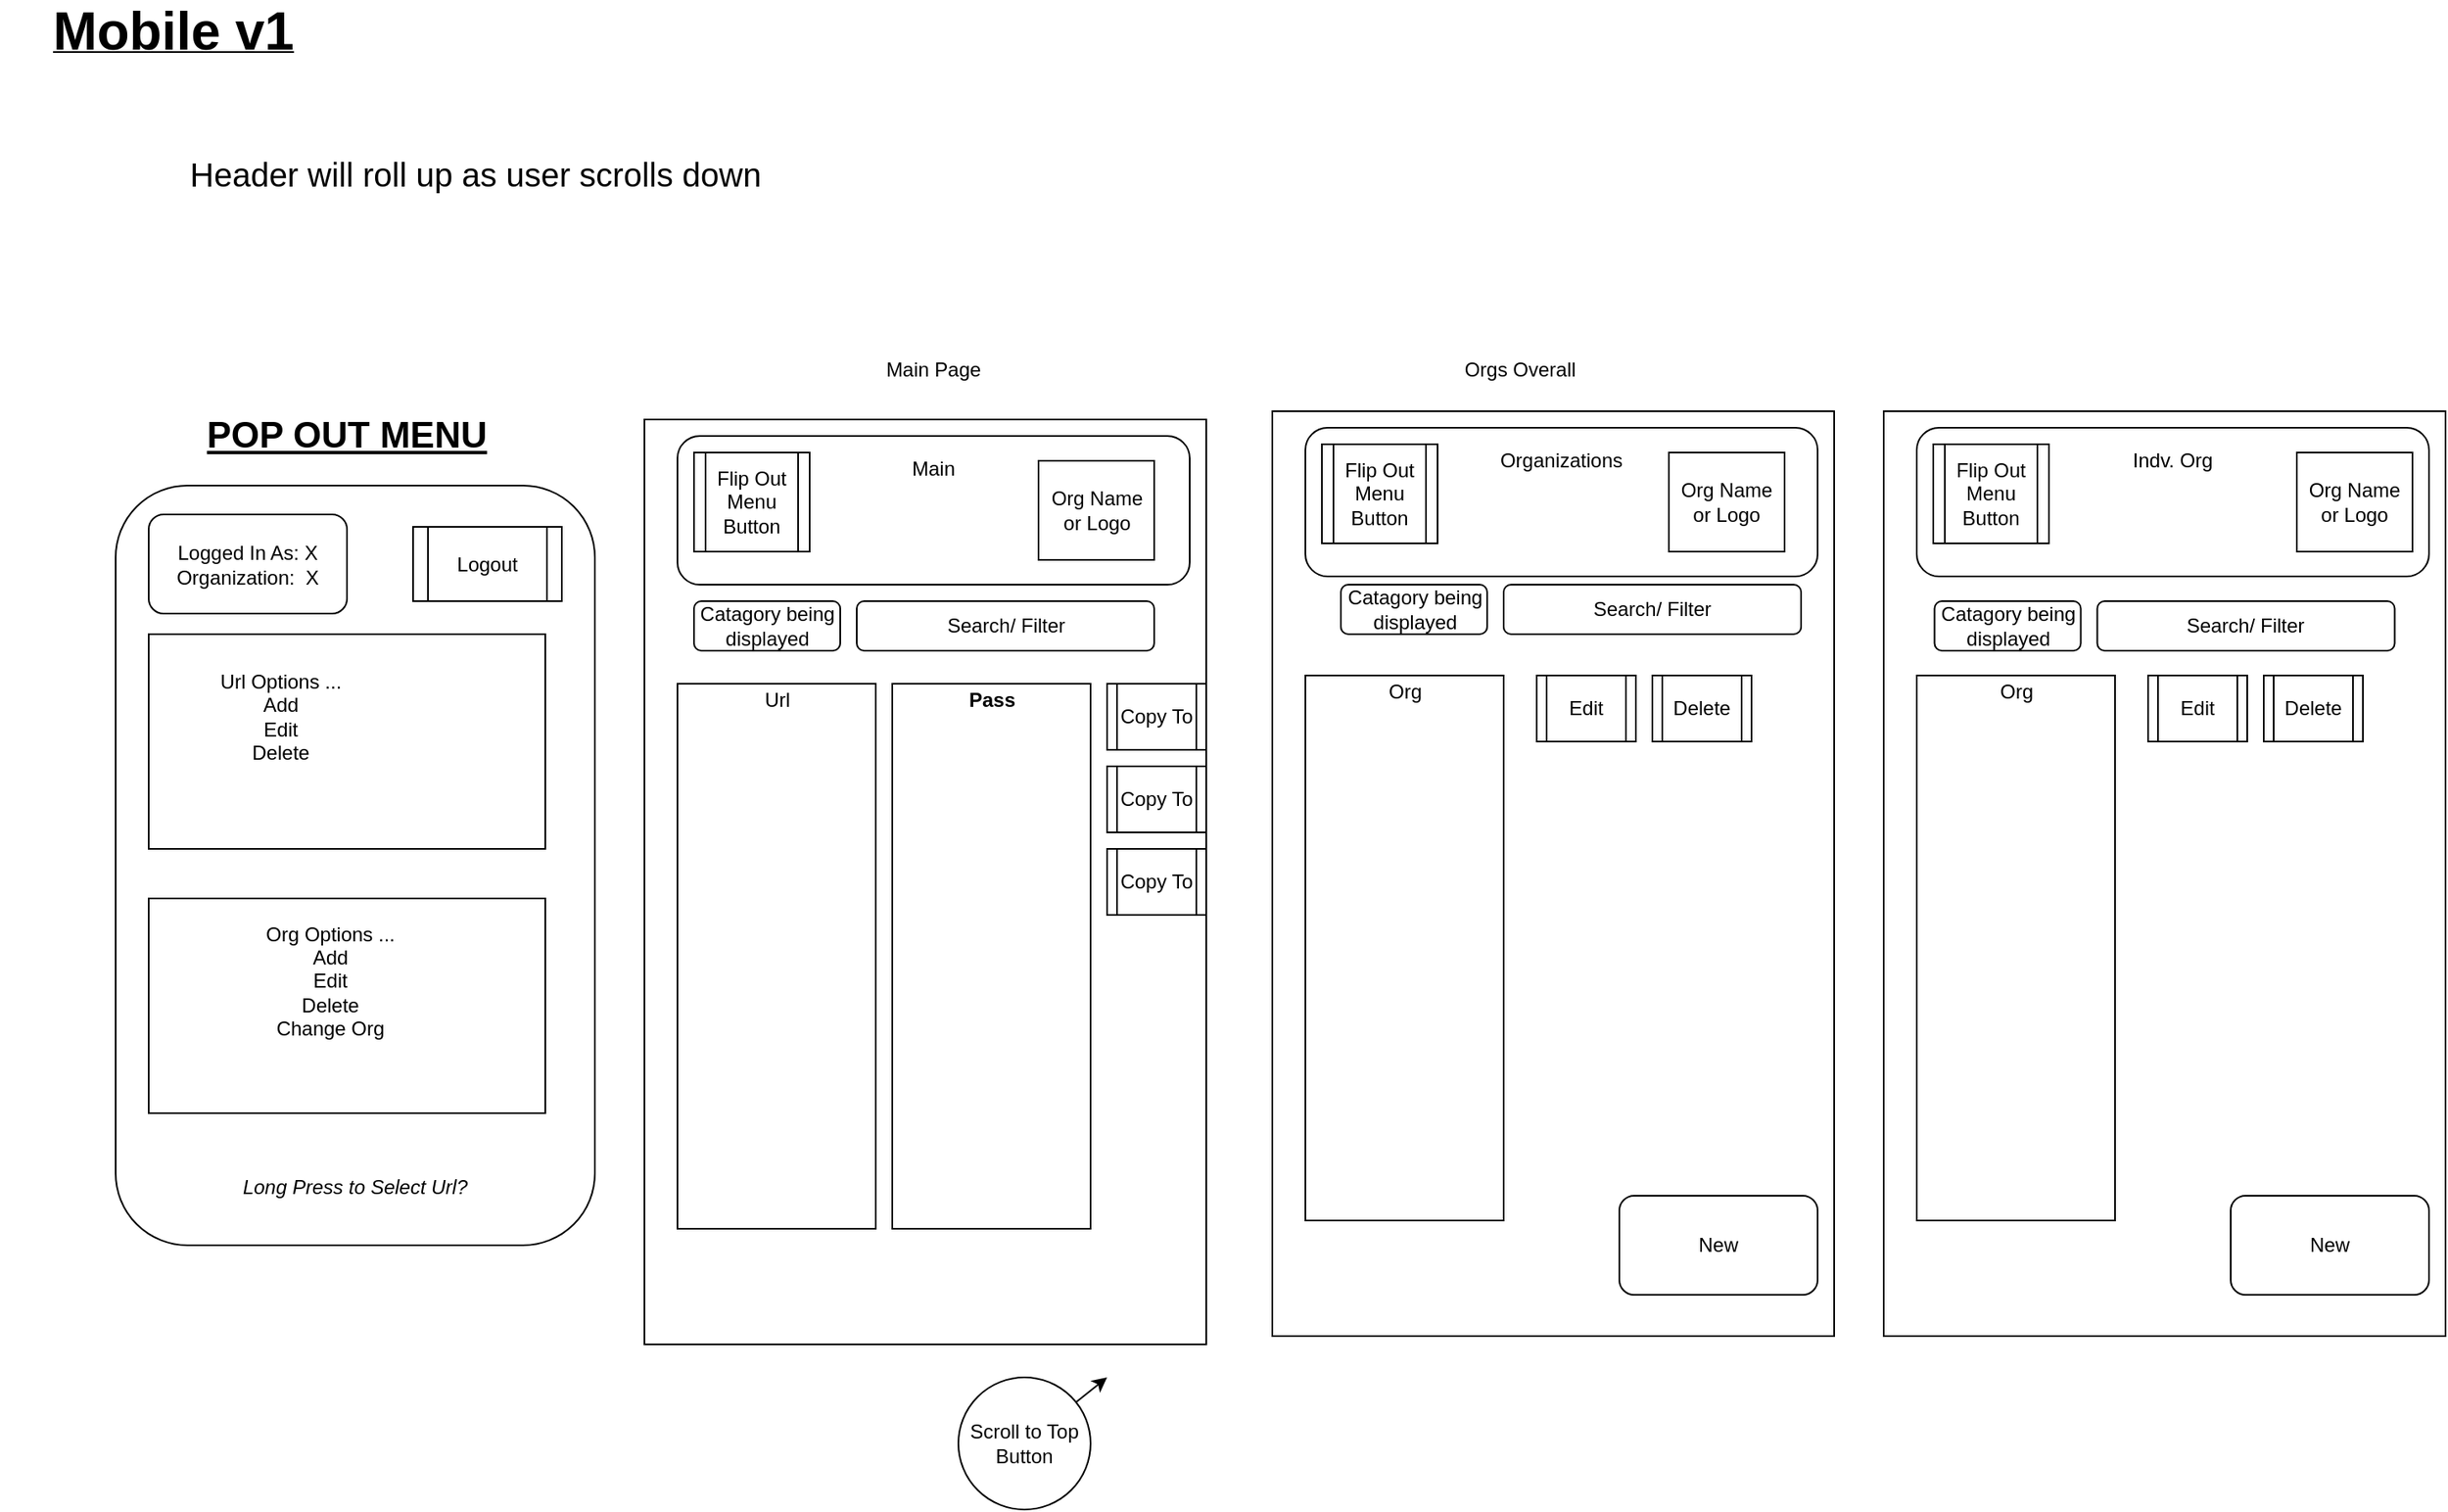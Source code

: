 <mxfile version="13.10.4" type="device" pages="4"><diagram id="zO5MkoV7bMAj3uGIVeA0" name="Mobile"><mxGraphModel dx="2844" dy="1414" grid="1" gridSize="10" guides="1" tooltips="1" connect="1" arrows="1" fold="1" page="1" pageScale="1" pageWidth="850" pageHeight="1100" math="0" shadow="0"><root><mxCell id="OOyJfqFUNMidOcmYWsiG-0"/><mxCell id="OOyJfqFUNMidOcmYWsiG-1" parent="OOyJfqFUNMidOcmYWsiG-0"/><mxCell id="Ej2IfLzPSNx970bDO6Wd-17" value="" style="rounded=0;whiteSpace=wrap;html=1;" vertex="1" parent="OOyJfqFUNMidOcmYWsiG-1"><mxGeometry x="490" y="315" width="340" height="560" as="geometry"/></mxCell><mxCell id="Ej2IfLzPSNx970bDO6Wd-1" value="" style="rounded=1;whiteSpace=wrap;html=1;" vertex="1" parent="OOyJfqFUNMidOcmYWsiG-1"><mxGeometry x="510" y="325" width="310" height="90" as="geometry"/></mxCell><mxCell id="Ej2IfLzPSNx970bDO6Wd-6" value="" style="rounded=0;whiteSpace=wrap;html=1;" vertex="1" parent="OOyJfqFUNMidOcmYWsiG-1"><mxGeometry x="510" y="475" width="120" height="330" as="geometry"/></mxCell><mxCell id="Ej2IfLzPSNx970bDO6Wd-7" value="" style="rounded=0;whiteSpace=wrap;html=1;" vertex="1" parent="OOyJfqFUNMidOcmYWsiG-1"><mxGeometry x="640" y="475" width="120" height="330" as="geometry"/></mxCell><mxCell id="Ej2IfLzPSNx970bDO6Wd-9" value="Copy To" style="shape=process;whiteSpace=wrap;html=1;backgroundOutline=1;" vertex="1" parent="OOyJfqFUNMidOcmYWsiG-1"><mxGeometry x="770" y="475" width="60" height="40" as="geometry"/></mxCell><mxCell id="Ej2IfLzPSNx970bDO6Wd-12" value="Url" style="text;html=1;strokeColor=none;fillColor=none;align=center;verticalAlign=middle;whiteSpace=wrap;rounded=0;" vertex="1" parent="OOyJfqFUNMidOcmYWsiG-1"><mxGeometry x="531.5" y="475" width="77" height="20" as="geometry"/></mxCell><mxCell id="Ej2IfLzPSNx970bDO6Wd-13" value="Pass" style="text;html=1;strokeColor=none;fillColor=none;align=center;verticalAlign=middle;whiteSpace=wrap;rounded=0;fontStyle=1" vertex="1" parent="OOyJfqFUNMidOcmYWsiG-1"><mxGeometry x="607.5" y="475" width="185" height="20" as="geometry"/></mxCell><mxCell id="Ej2IfLzPSNx970bDO6Wd-15" value="Main" style="text;html=1;strokeColor=none;fillColor=none;align=center;verticalAlign=middle;whiteSpace=wrap;rounded=0;" vertex="1" parent="OOyJfqFUNMidOcmYWsiG-1"><mxGeometry x="510" y="315" width="310" height="60" as="geometry"/></mxCell><mxCell id="Ej2IfLzPSNx970bDO6Wd-18" value="Flip Out Menu&lt;br&gt;Button" style="shape=process;whiteSpace=wrap;html=1;backgroundOutline=1;" vertex="1" parent="OOyJfqFUNMidOcmYWsiG-1"><mxGeometry x="520" y="335" width="70" height="60" as="geometry"/></mxCell><mxCell id="Ej2IfLzPSNx970bDO6Wd-19" value="Scroll to Top&lt;br&gt;Button" style="ellipse;whiteSpace=wrap;html=1;aspect=fixed;" vertex="1" parent="OOyJfqFUNMidOcmYWsiG-1"><mxGeometry x="680" y="895" width="80" height="80" as="geometry"/></mxCell><mxCell id="Ej2IfLzPSNx970bDO6Wd-24" value="Copy To" style="shape=process;whiteSpace=wrap;html=1;backgroundOutline=1;" vertex="1" parent="OOyJfqFUNMidOcmYWsiG-1"><mxGeometry x="770" y="525" width="60" height="40" as="geometry"/></mxCell><mxCell id="Ej2IfLzPSNx970bDO6Wd-25" value="Copy To" style="shape=process;whiteSpace=wrap;html=1;backgroundOutline=1;" vertex="1" parent="OOyJfqFUNMidOcmYWsiG-1"><mxGeometry x="770" y="575" width="60" height="40" as="geometry"/></mxCell><mxCell id="Ej2IfLzPSNx970bDO6Wd-28" value="" style="endArrow=classic;html=1;" edge="1" parent="OOyJfqFUNMidOcmYWsiG-1" source="Ej2IfLzPSNx970bDO6Wd-19"><mxGeometry width="50" height="50" relative="1" as="geometry"><mxPoint x="910" y="935" as="sourcePoint"/><mxPoint x="770" y="895" as="targetPoint"/></mxGeometry></mxCell><mxCell id="Ej2IfLzPSNx970bDO6Wd-40" value="" style="rounded=0;whiteSpace=wrap;html=1;" vertex="1" parent="OOyJfqFUNMidOcmYWsiG-1"><mxGeometry x="870" y="310" width="340" height="560" as="geometry"/></mxCell><mxCell id="Ej2IfLzPSNx970bDO6Wd-41" value="" style="rounded=1;whiteSpace=wrap;html=1;" vertex="1" parent="OOyJfqFUNMidOcmYWsiG-1"><mxGeometry x="890" y="320" width="310" height="90" as="geometry"/></mxCell><mxCell id="Ej2IfLzPSNx970bDO6Wd-42" value="" style="rounded=0;whiteSpace=wrap;html=1;" vertex="1" parent="OOyJfqFUNMidOcmYWsiG-1"><mxGeometry x="890" y="470" width="120" height="330" as="geometry"/></mxCell><mxCell id="Ej2IfLzPSNx970bDO6Wd-44" value="Edit" style="shape=process;whiteSpace=wrap;html=1;backgroundOutline=1;" vertex="1" parent="OOyJfqFUNMidOcmYWsiG-1"><mxGeometry x="1030" y="470" width="60" height="40" as="geometry"/></mxCell><mxCell id="Ej2IfLzPSNx970bDO6Wd-45" value="Org" style="text;html=1;strokeColor=none;fillColor=none;align=center;verticalAlign=middle;whiteSpace=wrap;rounded=0;" vertex="1" parent="OOyJfqFUNMidOcmYWsiG-1"><mxGeometry x="911.5" y="470" width="77" height="20" as="geometry"/></mxCell><mxCell id="Ej2IfLzPSNx970bDO6Wd-47" value="Organizations" style="text;html=1;strokeColor=none;fillColor=none;align=center;verticalAlign=middle;whiteSpace=wrap;rounded=0;" vertex="1" parent="OOyJfqFUNMidOcmYWsiG-1"><mxGeometry x="890" y="310" width="310" height="60" as="geometry"/></mxCell><mxCell id="Ej2IfLzPSNx970bDO6Wd-48" value="Flip Out Menu&lt;br&gt;Button" style="shape=process;whiteSpace=wrap;html=1;backgroundOutline=1;" vertex="1" parent="OOyJfqFUNMidOcmYWsiG-1"><mxGeometry x="900" y="330" width="70" height="60" as="geometry"/></mxCell><mxCell id="Ej2IfLzPSNx970bDO6Wd-50" value="Search/ Filter" style="rounded=1;whiteSpace=wrap;html=1;" vertex="1" parent="OOyJfqFUNMidOcmYWsiG-1"><mxGeometry x="1010" y="415" width="180" height="30" as="geometry"/></mxCell><mxCell id="Ej2IfLzPSNx970bDO6Wd-51" value="Catagory being displayed" style="rounded=1;whiteSpace=wrap;html=1;" vertex="1" parent="OOyJfqFUNMidOcmYWsiG-1"><mxGeometry x="911.5" y="415" width="88.5" height="30" as="geometry"/></mxCell><mxCell id="Ej2IfLzPSNx970bDO6Wd-55" value="Main Page" style="text;html=1;strokeColor=none;fillColor=none;align=center;verticalAlign=middle;whiteSpace=wrap;rounded=0;" vertex="1" parent="OOyJfqFUNMidOcmYWsiG-1"><mxGeometry x="335" y="275" width="660" height="20" as="geometry"/></mxCell><mxCell id="Ej2IfLzPSNx970bDO6Wd-56" value="Orgs Overall" style="text;html=1;strokeColor=none;fillColor=none;align=center;verticalAlign=middle;whiteSpace=wrap;rounded=0;" vertex="1" parent="OOyJfqFUNMidOcmYWsiG-1"><mxGeometry x="690" y="275" width="660" height="20" as="geometry"/></mxCell><mxCell id="Ej2IfLzPSNx970bDO6Wd-57" value="Delete" style="shape=process;whiteSpace=wrap;html=1;backgroundOutline=1;" vertex="1" parent="OOyJfqFUNMidOcmYWsiG-1"><mxGeometry x="1100" y="470" width="60" height="40" as="geometry"/></mxCell><mxCell id="Ej2IfLzPSNx970bDO6Wd-60" value="New" style="rounded=1;whiteSpace=wrap;html=1;" vertex="1" parent="OOyJfqFUNMidOcmYWsiG-1"><mxGeometry x="1080" y="785" width="120" height="60" as="geometry"/></mxCell><mxCell id="YQLKH6cG5GjXak8rHGoU-0" value="" style="rounded=0;whiteSpace=wrap;html=1;" vertex="1" parent="OOyJfqFUNMidOcmYWsiG-1"><mxGeometry x="1240" y="310" width="340" height="560" as="geometry"/></mxCell><mxCell id="YQLKH6cG5GjXak8rHGoU-1" value="" style="rounded=1;whiteSpace=wrap;html=1;" vertex="1" parent="OOyJfqFUNMidOcmYWsiG-1"><mxGeometry x="1260" y="320" width="310" height="90" as="geometry"/></mxCell><mxCell id="YQLKH6cG5GjXak8rHGoU-2" value="" style="rounded=0;whiteSpace=wrap;html=1;" vertex="1" parent="OOyJfqFUNMidOcmYWsiG-1"><mxGeometry x="1260" y="470" width="120" height="330" as="geometry"/></mxCell><mxCell id="YQLKH6cG5GjXak8rHGoU-3" value="Edit" style="shape=process;whiteSpace=wrap;html=1;backgroundOutline=1;" vertex="1" parent="OOyJfqFUNMidOcmYWsiG-1"><mxGeometry x="1400" y="470" width="60" height="40" as="geometry"/></mxCell><mxCell id="YQLKH6cG5GjXak8rHGoU-4" value="Org" style="text;html=1;strokeColor=none;fillColor=none;align=center;verticalAlign=middle;whiteSpace=wrap;rounded=0;" vertex="1" parent="OOyJfqFUNMidOcmYWsiG-1"><mxGeometry x="1281.5" y="470" width="77" height="20" as="geometry"/></mxCell><mxCell id="YQLKH6cG5GjXak8rHGoU-5" value="Indv. Org" style="text;html=1;strokeColor=none;fillColor=none;align=center;verticalAlign=middle;whiteSpace=wrap;rounded=0;" vertex="1" parent="OOyJfqFUNMidOcmYWsiG-1"><mxGeometry x="1260" y="310" width="310" height="60" as="geometry"/></mxCell><mxCell id="YQLKH6cG5GjXak8rHGoU-6" value="Flip Out Menu&lt;br&gt;Button" style="shape=process;whiteSpace=wrap;html=1;backgroundOutline=1;" vertex="1" parent="OOyJfqFUNMidOcmYWsiG-1"><mxGeometry x="1270" y="330" width="70" height="60" as="geometry"/></mxCell><mxCell id="YQLKH6cG5GjXak8rHGoU-9" value="Delete" style="shape=process;whiteSpace=wrap;html=1;backgroundOutline=1;" vertex="1" parent="OOyJfqFUNMidOcmYWsiG-1"><mxGeometry x="1470" y="470" width="60" height="40" as="geometry"/></mxCell><mxCell id="YQLKH6cG5GjXak8rHGoU-10" value="New" style="rounded=1;whiteSpace=wrap;html=1;" vertex="1" parent="OOyJfqFUNMidOcmYWsiG-1"><mxGeometry x="1450" y="785" width="120" height="60" as="geometry"/></mxCell><mxCell id="Ej2IfLzPSNx970bDO6Wd-4" value="" style="rounded=1;whiteSpace=wrap;html=1;" vertex="1" parent="OOyJfqFUNMidOcmYWsiG-1"><mxGeometry x="170" y="355" width="290" height="460" as="geometry"/></mxCell><mxCell id="Ej2IfLzPSNx970bDO6Wd-34" value="" style="rounded=0;whiteSpace=wrap;html=1;" vertex="1" parent="OOyJfqFUNMidOcmYWsiG-1"><mxGeometry x="190" y="605" width="240" height="130" as="geometry"/></mxCell><mxCell id="Ej2IfLzPSNx970bDO6Wd-33" value="" style="rounded=0;whiteSpace=wrap;html=1;" vertex="1" parent="OOyJfqFUNMidOcmYWsiG-1"><mxGeometry x="190" y="445" width="240" height="130" as="geometry"/></mxCell><mxCell id="Ej2IfLzPSNx970bDO6Wd-20" value="&lt;div&gt;Url Options ...&lt;/div&gt;&lt;div&gt;Add&lt;/div&gt;&lt;div&gt;Edit&lt;/div&gt;&lt;div&gt;Delete&lt;br&gt;&lt;/div&gt;" style="text;html=1;strokeColor=none;fillColor=none;align=center;verticalAlign=middle;whiteSpace=wrap;rounded=0;" vertex="1" parent="OOyJfqFUNMidOcmYWsiG-1"><mxGeometry x="170" y="425" width="200" height="140" as="geometry"/></mxCell><mxCell id="Ej2IfLzPSNx970bDO6Wd-29" value="&lt;div&gt;Org Options ...&lt;/div&gt;&lt;div&gt;Add&lt;/div&gt;&lt;div&gt;Edit&lt;/div&gt;&lt;div&gt;Delete&lt;br&gt;Change Org&lt;br&gt;&lt;/div&gt;" style="text;html=1;strokeColor=none;fillColor=none;align=center;verticalAlign=middle;whiteSpace=wrap;rounded=0;" vertex="1" parent="OOyJfqFUNMidOcmYWsiG-1"><mxGeometry x="210" y="595" width="180" height="120" as="geometry"/></mxCell><mxCell id="Ej2IfLzPSNx970bDO6Wd-30" value="Logout" style="shape=process;whiteSpace=wrap;html=1;backgroundOutline=1;" vertex="1" parent="OOyJfqFUNMidOcmYWsiG-1"><mxGeometry x="350" y="380" width="90" height="45" as="geometry"/></mxCell><mxCell id="Ej2IfLzPSNx970bDO6Wd-36" value="Logged In As: X&lt;br&gt;Organization:&amp;nbsp; X" style="rounded=1;whiteSpace=wrap;html=1;" vertex="1" parent="OOyJfqFUNMidOcmYWsiG-1"><mxGeometry x="190" y="372.5" width="120" height="60" as="geometry"/></mxCell><mxCell id="Ej2IfLzPSNx970bDO6Wd-37" value="&lt;font style=&quot;font-size: 22px&quot;&gt;&lt;u&gt;&lt;b&gt;POP OUT MENU&lt;/b&gt;&lt;/u&gt;&lt;/font&gt;" style="text;html=1;strokeColor=none;fillColor=none;align=center;verticalAlign=middle;whiteSpace=wrap;rounded=0;" vertex="1" parent="OOyJfqFUNMidOcmYWsiG-1"><mxGeometry x="205" y="315" width="210" height="20" as="geometry"/></mxCell><mxCell id="Ej2IfLzPSNx970bDO6Wd-39" value="&lt;i&gt;Long Press to Select Url?&lt;/i&gt;" style="text;html=1;strokeColor=none;fillColor=none;align=center;verticalAlign=middle;whiteSpace=wrap;rounded=0;" vertex="1" parent="OOyJfqFUNMidOcmYWsiG-1"><mxGeometry x="200" y="755" width="230" height="50" as="geometry"/></mxCell><mxCell id="AoPrMx9MvEkeuCHYAS4D-0" value="&lt;font style=&quot;font-size: 20px&quot;&gt;Header will roll up as user scrolls down&lt;br&gt;&lt;/font&gt;" style="text;html=1;strokeColor=none;fillColor=none;spacing=5;spacingTop=-20;whiteSpace=wrap;overflow=hidden;rounded=0;" vertex="1" parent="OOyJfqFUNMidOcmYWsiG-1"><mxGeometry x="210" y="165" width="450" height="20" as="geometry"/></mxCell><mxCell id="AoPrMx9MvEkeuCHYAS4D-1" value="Search/ Filter" style="rounded=1;whiteSpace=wrap;html=1;" vertex="1" parent="OOyJfqFUNMidOcmYWsiG-1"><mxGeometry x="618.5" y="425" width="180" height="30" as="geometry"/></mxCell><mxCell id="AoPrMx9MvEkeuCHYAS4D-2" value="Catagory being displayed" style="rounded=1;whiteSpace=wrap;html=1;" vertex="1" parent="OOyJfqFUNMidOcmYWsiG-1"><mxGeometry x="520" y="425" width="88.5" height="30" as="geometry"/></mxCell><mxCell id="AoPrMx9MvEkeuCHYAS4D-3" value="Search/ Filter" style="rounded=1;whiteSpace=wrap;html=1;" vertex="1" parent="OOyJfqFUNMidOcmYWsiG-1"><mxGeometry x="1369.25" y="425" width="180" height="30" as="geometry"/></mxCell><mxCell id="AoPrMx9MvEkeuCHYAS4D-4" value="Catagory being displayed" style="rounded=1;whiteSpace=wrap;html=1;" vertex="1" parent="OOyJfqFUNMidOcmYWsiG-1"><mxGeometry x="1270.75" y="425" width="88.5" height="30" as="geometry"/></mxCell><mxCell id="AoPrMx9MvEkeuCHYAS4D-6" value="&lt;div&gt;Org Name&lt;/div&gt;&lt;div&gt;or Logo&lt;br&gt;&lt;/div&gt;" style="rounded=0;whiteSpace=wrap;html=1;" vertex="1" parent="OOyJfqFUNMidOcmYWsiG-1"><mxGeometry x="728.5" y="340" width="70" height="60" as="geometry"/></mxCell><mxCell id="AoPrMx9MvEkeuCHYAS4D-7" value="&lt;div&gt;Org Name&lt;/div&gt;&lt;div&gt;or Logo&lt;br&gt;&lt;/div&gt;" style="rounded=0;whiteSpace=wrap;html=1;" vertex="1" parent="OOyJfqFUNMidOcmYWsiG-1"><mxGeometry x="1110" y="335" width="70" height="60" as="geometry"/></mxCell><mxCell id="AoPrMx9MvEkeuCHYAS4D-8" value="&lt;div&gt;Org Name&lt;/div&gt;&lt;div&gt;or Logo&lt;br&gt;&lt;/div&gt;" style="rounded=0;whiteSpace=wrap;html=1;" vertex="1" parent="OOyJfqFUNMidOcmYWsiG-1"><mxGeometry x="1490" y="335" width="70" height="60" as="geometry"/></mxCell><mxCell id="gRkpaOxTFz46u5T7A557-0" value="&lt;font size=&quot;1&quot;&gt;&lt;u&gt;&lt;b style=&quot;font-size: 32px&quot;&gt;Mobile v1&lt;br&gt;&lt;/b&gt;&lt;/u&gt;&lt;/font&gt;" style="text;html=1;strokeColor=none;fillColor=none;align=center;verticalAlign=middle;whiteSpace=wrap;rounded=0;" vertex="1" parent="OOyJfqFUNMidOcmYWsiG-1"><mxGeometry x="100" y="70" width="210" height="20" as="geometry"/></mxCell></root></mxGraphModel></diagram><diagram id="ILubo8dkAn_y5WyNIEz-" name="Medium Screen"><mxGraphModel dx="3555" dy="1768" grid="1" gridSize="10" guides="1" tooltips="1" connect="1" arrows="1" fold="1" page="1" pageScale="1" pageWidth="850" pageHeight="1100" math="0" shadow="0"><root><mxCell id="gHos-Jvoo_J7RvZUN6gC-0"/><mxCell id="gHos-Jvoo_J7RvZUN6gC-1" parent="gHos-Jvoo_J7RvZUN6gC-0"/><mxCell id="ObYXr-Z10_s3WJcsWudN-28" value="" style="rounded=0;whiteSpace=wrap;html=1;" vertex="1" parent="gHos-Jvoo_J7RvZUN6gC-1"><mxGeometry x="210" y="260" width="525" height="670" as="geometry"/></mxCell><mxCell id="ObYXr-Z10_s3WJcsWudN-1" value="Header" style="rounded=1;whiteSpace=wrap;html=1;" vertex="1" parent="gHos-Jvoo_J7RvZUN6gC-1"><mxGeometry x="255" y="280" width="440" height="90" as="geometry"/></mxCell><mxCell id="ObYXr-Z10_s3WJcsWudN-2" value="Actions as Tabs" style="rounded=0;whiteSpace=wrap;html=1;" vertex="1" parent="gHos-Jvoo_J7RvZUN6gC-1"><mxGeometry x="255" y="380" width="445" height="40" as="geometry"/></mxCell><mxCell id="ObYXr-Z10_s3WJcsWudN-36" value="" style="group" vertex="1" connectable="0" parent="gHos-Jvoo_J7RvZUN6gC-1"><mxGeometry x="757.5" y="410" width="390" height="510" as="geometry"/></mxCell><mxCell id="ObYXr-Z10_s3WJcsWudN-17" value="" style="rounded=0;whiteSpace=wrap;html=1;" vertex="1" parent="ObYXr-Z10_s3WJcsWudN-36"><mxGeometry y="30" width="390" height="480" as="geometry"/></mxCell><mxCell id="ObYXr-Z10_s3WJcsWudN-18" value="" style="rounded=1;whiteSpace=wrap;html=1;" vertex="1" parent="ObYXr-Z10_s3WJcsWudN-36"><mxGeometry x="57.5" y="60" width="290" height="60" as="geometry"/></mxCell><mxCell id="ObYXr-Z10_s3WJcsWudN-19" value="Filter" style="text;html=1;strokeColor=none;fillColor=none;align=center;verticalAlign=middle;whiteSpace=wrap;rounded=0;" vertex="1" parent="ObYXr-Z10_s3WJcsWudN-36"><mxGeometry x="102.5" y="80" width="185" height="20" as="geometry"/></mxCell><mxCell id="ObYXr-Z10_s3WJcsWudN-20" value="" style="rounded=0;whiteSpace=wrap;html=1;" vertex="1" parent="ObYXr-Z10_s3WJcsWudN-36"><mxGeometry x="42.5" y="140" width="120" height="170" as="geometry"/></mxCell><mxCell id="ObYXr-Z10_s3WJcsWudN-21" value="Delete" style="shape=process;whiteSpace=wrap;html=1;backgroundOutline=1;" vertex="1" parent="ObYXr-Z10_s3WJcsWudN-36"><mxGeometry x="307.5" y="150" width="60" height="40" as="geometry"/></mxCell><mxCell id="ObYXr-Z10_s3WJcsWudN-22" value="Edit" style="shape=process;whiteSpace=wrap;html=1;backgroundOutline=1;" vertex="1" parent="ObYXr-Z10_s3WJcsWudN-36"><mxGeometry x="247.5" y="150" width="60" height="40" as="geometry"/></mxCell><mxCell id="ObYXr-Z10_s3WJcsWudN-23" value="Catagory" style="shape=process;whiteSpace=wrap;html=1;backgroundOutline=1;" vertex="1" parent="ObYXr-Z10_s3WJcsWudN-36"><mxGeometry x="187.5" y="150" width="60" height="40" as="geometry"/></mxCell><mxCell id="ObYXr-Z10_s3WJcsWudN-24" value="Org" style="text;html=1;strokeColor=none;fillColor=none;align=center;verticalAlign=middle;whiteSpace=wrap;rounded=0;" vertex="1" parent="ObYXr-Z10_s3WJcsWudN-36"><mxGeometry x="64.5" y="150" width="77" height="20" as="geometry"/></mxCell><mxCell id="ObYXr-Z10_s3WJcsWudN-29" value="Orgs Page" style="text;html=1;strokeColor=none;fillColor=none;align=center;verticalAlign=middle;whiteSpace=wrap;rounded=0;" vertex="1" parent="ObYXr-Z10_s3WJcsWudN-36"><mxGeometry x="67.5" width="200" height="20" as="geometry"/></mxCell><mxCell id="ObYXr-Z10_s3WJcsWudN-30" value="Delete" style="shape=process;whiteSpace=wrap;html=1;backgroundOutline=1;" vertex="1" parent="ObYXr-Z10_s3WJcsWudN-36"><mxGeometry x="307.5" y="200" width="60" height="40" as="geometry"/></mxCell><mxCell id="ObYXr-Z10_s3WJcsWudN-31" value="Edit" style="shape=process;whiteSpace=wrap;html=1;backgroundOutline=1;" vertex="1" parent="ObYXr-Z10_s3WJcsWudN-36"><mxGeometry x="247.5" y="200" width="60" height="40" as="geometry"/></mxCell><mxCell id="ObYXr-Z10_s3WJcsWudN-32" value="Catagory" style="shape=process;whiteSpace=wrap;html=1;backgroundOutline=1;" vertex="1" parent="ObYXr-Z10_s3WJcsWudN-36"><mxGeometry x="187.5" y="200" width="60" height="40" as="geometry"/></mxCell><mxCell id="ObYXr-Z10_s3WJcsWudN-33" value="Delete" style="shape=process;whiteSpace=wrap;html=1;backgroundOutline=1;" vertex="1" parent="ObYXr-Z10_s3WJcsWudN-36"><mxGeometry x="307.5" y="260" width="60" height="40" as="geometry"/></mxCell><mxCell id="ObYXr-Z10_s3WJcsWudN-34" value="Edit" style="shape=process;whiteSpace=wrap;html=1;backgroundOutline=1;" vertex="1" parent="ObYXr-Z10_s3WJcsWudN-36"><mxGeometry x="247.5" y="260" width="60" height="40" as="geometry"/></mxCell><mxCell id="ObYXr-Z10_s3WJcsWudN-35" value="Catagory" style="shape=process;whiteSpace=wrap;html=1;backgroundOutline=1;" vertex="1" parent="ObYXr-Z10_s3WJcsWudN-36"><mxGeometry x="187.5" y="260" width="60" height="40" as="geometry"/></mxCell><mxCell id="ObYXr-Z10_s3WJcsWudN-37" value="" style="group" vertex="1" connectable="0" parent="gHos-Jvoo_J7RvZUN6gC-1"><mxGeometry x="265" y="430" width="420" height="480" as="geometry"/></mxCell><mxCell id="ObYXr-Z10_s3WJcsWudN-3" value="" style="rounded=0;whiteSpace=wrap;html=1;" vertex="1" parent="ObYXr-Z10_s3WJcsWudN-37"><mxGeometry width="420" height="480" as="geometry"/></mxCell><mxCell id="ObYXr-Z10_s3WJcsWudN-4" value="" style="rounded=1;whiteSpace=wrap;html=1;" vertex="1" parent="ObYXr-Z10_s3WJcsWudN-37"><mxGeometry x="40" y="20" width="330" height="60" as="geometry"/></mxCell><mxCell id="ObYXr-Z10_s3WJcsWudN-5" value="Filter" style="text;html=1;strokeColor=none;fillColor=none;align=center;verticalAlign=middle;whiteSpace=wrap;rounded=0;" vertex="1" parent="ObYXr-Z10_s3WJcsWudN-37"><mxGeometry x="125" y="40" width="185" height="20" as="geometry"/></mxCell><mxCell id="ObYXr-Z10_s3WJcsWudN-6" value="" style="rounded=0;whiteSpace=wrap;html=1;" vertex="1" parent="ObYXr-Z10_s3WJcsWudN-37"><mxGeometry x="65" y="100" width="120" height="330" as="geometry"/></mxCell><mxCell id="ObYXr-Z10_s3WJcsWudN-7" value="" style="rounded=0;whiteSpace=wrap;html=1;" vertex="1" parent="ObYXr-Z10_s3WJcsWudN-37"><mxGeometry x="210" y="100" width="120" height="330" as="geometry"/></mxCell><mxCell id="ObYXr-Z10_s3WJcsWudN-8" value="Actions&lt;br&gt;Edit /&lt;br&gt;Update" style="shape=process;whiteSpace=wrap;html=1;backgroundOutline=1;" vertex="1" parent="ObYXr-Z10_s3WJcsWudN-37"><mxGeometry x="350" y="110" width="60" height="40" as="geometry"/></mxCell><mxCell id="ObYXr-Z10_s3WJcsWudN-9" value="" style="shape=process;whiteSpace=wrap;html=1;backgroundOutline=1;" vertex="1" parent="ObYXr-Z10_s3WJcsWudN-37"><mxGeometry x="350" y="170" width="60" height="40" as="geometry"/></mxCell><mxCell id="ObYXr-Z10_s3WJcsWudN-10" value="" style="shape=process;whiteSpace=wrap;html=1;backgroundOutline=1;" vertex="1" parent="ObYXr-Z10_s3WJcsWudN-37"><mxGeometry x="350" y="240" width="60" height="40" as="geometry"/></mxCell><mxCell id="ObYXr-Z10_s3WJcsWudN-11" value="" style="shape=process;whiteSpace=wrap;html=1;backgroundOutline=1;" vertex="1" parent="ObYXr-Z10_s3WJcsWudN-37"><mxGeometry x="350" y="300" width="60" height="40" as="geometry"/></mxCell><mxCell id="ObYXr-Z10_s3WJcsWudN-12" value="Url" style="text;html=1;strokeColor=none;fillColor=none;align=center;verticalAlign=middle;whiteSpace=wrap;rounded=0;" vertex="1" parent="ObYXr-Z10_s3WJcsWudN-37"><mxGeometry x="87" y="110" width="77" height="20" as="geometry"/></mxCell><mxCell id="ObYXr-Z10_s3WJcsWudN-13" value="Pass" style="text;html=1;strokeColor=none;fillColor=none;align=center;verticalAlign=middle;whiteSpace=wrap;rounded=0;fontStyle=1" vertex="1" parent="ObYXr-Z10_s3WJcsWudN-37"><mxGeometry x="180" y="110" width="185" height="20" as="geometry"/></mxCell><mxCell id="VXwT-n7-yMNiAxu-1tFR-5" style="edgeStyle=orthogonalEdgeStyle;rounded=0;orthogonalLoop=1;jettySize=auto;html=1;exitX=0.75;exitY=1;exitDx=0;exitDy=0;" edge="1" parent="gHos-Jvoo_J7RvZUN6gC-1" source="VXwT-n7-yMNiAxu-1tFR-0" target="ObYXr-Z10_s3WJcsWudN-2"><mxGeometry relative="1" as="geometry"/></mxCell><mxCell id="VXwT-n7-yMNiAxu-1tFR-0" value="URLS" style="shape=process;whiteSpace=wrap;html=1;backgroundOutline=1;" vertex="1" parent="gHos-Jvoo_J7RvZUN6gC-1"><mxGeometry x="275" y="390" width="70" height="20" as="geometry"/></mxCell><mxCell id="VXwT-n7-yMNiAxu-1tFR-1" value="Orgs" style="shape=process;whiteSpace=wrap;html=1;backgroundOutline=1;" vertex="1" parent="gHos-Jvoo_J7RvZUN6gC-1"><mxGeometry x="525" y="390" width="70" height="20" as="geometry"/></mxCell><mxCell id="VXwT-n7-yMNiAxu-1tFR-3" value="URLS" style="shape=process;whiteSpace=wrap;html=1;backgroundOutline=1;" vertex="1" parent="gHos-Jvoo_J7RvZUN6gC-1"><mxGeometry x="355" y="390" width="70" height="20" as="geometry"/></mxCell><mxCell id="VXwT-n7-yMNiAxu-1tFR-6" value="Orgs" style="shape=process;whiteSpace=wrap;html=1;backgroundOutline=1;" vertex="1" parent="gHos-Jvoo_J7RvZUN6gC-1"><mxGeometry x="605" y="390" width="70" height="20" as="geometry"/></mxCell><mxCell id="eBu-YL7m4B-5VsfmwGmi-0" value="&lt;font size=&quot;1&quot;&gt;&lt;u&gt;&lt;b style=&quot;font-size: 32px&quot;&gt;Medium Display v1&lt;br&gt;&lt;/b&gt;&lt;/u&gt;&lt;/font&gt;" style="text;html=1;strokeColor=none;fillColor=none;align=center;verticalAlign=middle;whiteSpace=wrap;rounded=0;" vertex="1" parent="gHos-Jvoo_J7RvZUN6gC-1"><mxGeometry x="235" y="200" width="340" height="20" as="geometry"/></mxCell></root></mxGraphModel></diagram><diagram id="bDADobbllEGb7uUrSLdF" name="Large format"><mxGraphModel dx="1673" dy="1932" grid="1" gridSize="10" guides="1" tooltips="1" connect="1" arrows="1" fold="1" page="1" pageScale="1" pageWidth="850" pageHeight="1100" math="0" shadow="0"><root><mxCell id="0"/><mxCell id="1" parent="0"/><mxCell id="PUp0w0sm6hN7RWH3FdGr-1" value="" style="whiteSpace=wrap;html=1;aspect=fixed;" vertex="1" parent="1"><mxGeometry x="60" y="40" width="700" height="700" as="geometry"/></mxCell><mxCell id="PUp0w0sm6hN7RWH3FdGr-2" value="" style="rounded=1;whiteSpace=wrap;html=1;" vertex="1" parent="1"><mxGeometry x="80" y="60" width="660" height="90" as="geometry"/></mxCell><mxCell id="PUp0w0sm6hN7RWH3FdGr-20" value="Header" style="text;html=1;strokeColor=none;fillColor=none;align=center;verticalAlign=middle;whiteSpace=wrap;rounded=0;" vertex="1" parent="1"><mxGeometry x="110" y="70" width="580" height="60" as="geometry"/></mxCell><mxCell id="PgxdO6MIGEsS9Q99e7SG-2" value="" style="group" vertex="1" connectable="0" parent="1"><mxGeometry x="330" y="190" width="390" height="480" as="geometry"/></mxCell><mxCell id="PUp0w0sm6hN7RWH3FdGr-8" value="" style="rounded=0;whiteSpace=wrap;html=1;" vertex="1" parent="PgxdO6MIGEsS9Q99e7SG-2"><mxGeometry width="390" height="480" as="geometry"/></mxCell><mxCell id="PUp0w0sm6hN7RWH3FdGr-9" value="" style="rounded=1;whiteSpace=wrap;html=1;" vertex="1" parent="PgxdO6MIGEsS9Q99e7SG-2"><mxGeometry x="50" y="20" width="290" height="60" as="geometry"/></mxCell><mxCell id="PUp0w0sm6hN7RWH3FdGr-10" value="Filter" style="text;html=1;strokeColor=none;fillColor=none;align=center;verticalAlign=middle;whiteSpace=wrap;rounded=0;" vertex="1" parent="PgxdO6MIGEsS9Q99e7SG-2"><mxGeometry x="95" y="40" width="185" height="20" as="geometry"/></mxCell><mxCell id="PUp0w0sm6hN7RWH3FdGr-11" value="" style="rounded=0;whiteSpace=wrap;html=1;" vertex="1" parent="PgxdO6MIGEsS9Q99e7SG-2"><mxGeometry x="35" y="100" width="120" height="330" as="geometry"/></mxCell><mxCell id="PUp0w0sm6hN7RWH3FdGr-12" value="" style="rounded=0;whiteSpace=wrap;html=1;" vertex="1" parent="PgxdO6MIGEsS9Q99e7SG-2"><mxGeometry x="180" y="100" width="120" height="330" as="geometry"/></mxCell><mxCell id="PUp0w0sm6hN7RWH3FdGr-13" value="Actions&lt;br&gt;Edit /&lt;br&gt;Update" style="shape=process;whiteSpace=wrap;html=1;backgroundOutline=1;" vertex="1" parent="PgxdO6MIGEsS9Q99e7SG-2"><mxGeometry x="320" y="110" width="60" height="40" as="geometry"/></mxCell><mxCell id="PUp0w0sm6hN7RWH3FdGr-14" value="" style="shape=process;whiteSpace=wrap;html=1;backgroundOutline=1;" vertex="1" parent="PgxdO6MIGEsS9Q99e7SG-2"><mxGeometry x="320" y="170" width="60" height="40" as="geometry"/></mxCell><mxCell id="PUp0w0sm6hN7RWH3FdGr-15" value="" style="shape=process;whiteSpace=wrap;html=1;backgroundOutline=1;" vertex="1" parent="PgxdO6MIGEsS9Q99e7SG-2"><mxGeometry x="320" y="240" width="60" height="40" as="geometry"/></mxCell><mxCell id="PUp0w0sm6hN7RWH3FdGr-16" value="" style="shape=process;whiteSpace=wrap;html=1;backgroundOutline=1;" vertex="1" parent="PgxdO6MIGEsS9Q99e7SG-2"><mxGeometry x="320" y="300" width="60" height="40" as="geometry"/></mxCell><mxCell id="PUp0w0sm6hN7RWH3FdGr-17" value="Url" style="text;html=1;strokeColor=none;fillColor=none;align=center;verticalAlign=middle;whiteSpace=wrap;rounded=0;" vertex="1" parent="PgxdO6MIGEsS9Q99e7SG-2"><mxGeometry x="57" y="110" width="77" height="20" as="geometry"/></mxCell><mxCell id="PUp0w0sm6hN7RWH3FdGr-18" value="Pass" style="text;html=1;strokeColor=none;fillColor=none;align=center;verticalAlign=middle;whiteSpace=wrap;rounded=0;fontStyle=1" vertex="1" parent="PgxdO6MIGEsS9Q99e7SG-2"><mxGeometry x="150" y="110" width="185" height="20" as="geometry"/></mxCell><mxCell id="PgxdO6MIGEsS9Q99e7SG-3" value="" style="group" vertex="1" connectable="0" parent="1"><mxGeometry x="90" y="190" width="210" height="480" as="geometry"/></mxCell><mxCell id="PUp0w0sm6hN7RWH3FdGr-7" value="" style="rounded=0;whiteSpace=wrap;html=1;" vertex="1" parent="PgxdO6MIGEsS9Q99e7SG-3"><mxGeometry width="210" height="480" as="geometry"/></mxCell><mxCell id="PUp0w0sm6hN7RWH3FdGr-19" value="Actions for ORG&lt;br&gt;&lt;div&gt;&lt;br&gt;&lt;/div&gt;&lt;div&gt;Add User&lt;br&gt;Change Name&lt;br&gt;etc&lt;br&gt;&lt;/div&gt;" style="text;html=1;strokeColor=none;fillColor=none;align=center;verticalAlign=middle;whiteSpace=wrap;rounded=0;" vertex="1" parent="PgxdO6MIGEsS9Q99e7SG-3"><mxGeometry x="30" y="20" width="160" height="160" as="geometry"/></mxCell><mxCell id="nn7F_OBZSaXf7UH6jHAo-1" value="" style="group" vertex="1" connectable="0" parent="1"><mxGeometry x="820" y="180" width="390" height="510" as="geometry"/></mxCell><mxCell id="nn7F_OBZSaXf7UH6jHAo-2" value="" style="rounded=0;whiteSpace=wrap;html=1;" vertex="1" parent="nn7F_OBZSaXf7UH6jHAo-1"><mxGeometry y="30" width="390" height="480" as="geometry"/></mxCell><mxCell id="nn7F_OBZSaXf7UH6jHAo-3" value="" style="rounded=1;whiteSpace=wrap;html=1;" vertex="1" parent="nn7F_OBZSaXf7UH6jHAo-1"><mxGeometry x="57.5" y="60" width="290" height="60" as="geometry"/></mxCell><mxCell id="nn7F_OBZSaXf7UH6jHAo-4" value="Filter" style="text;html=1;strokeColor=none;fillColor=none;align=center;verticalAlign=middle;whiteSpace=wrap;rounded=0;" vertex="1" parent="nn7F_OBZSaXf7UH6jHAo-1"><mxGeometry x="102.5" y="80" width="185" height="20" as="geometry"/></mxCell><mxCell id="nn7F_OBZSaXf7UH6jHAo-5" value="" style="rounded=0;whiteSpace=wrap;html=1;" vertex="1" parent="nn7F_OBZSaXf7UH6jHAo-1"><mxGeometry x="42.5" y="140" width="120" height="170" as="geometry"/></mxCell><mxCell id="nn7F_OBZSaXf7UH6jHAo-6" value="Delete" style="shape=process;whiteSpace=wrap;html=1;backgroundOutline=1;" vertex="1" parent="nn7F_OBZSaXf7UH6jHAo-1"><mxGeometry x="307.5" y="150" width="60" height="40" as="geometry"/></mxCell><mxCell id="nn7F_OBZSaXf7UH6jHAo-7" value="Edit" style="shape=process;whiteSpace=wrap;html=1;backgroundOutline=1;" vertex="1" parent="nn7F_OBZSaXf7UH6jHAo-1"><mxGeometry x="247.5" y="150" width="60" height="40" as="geometry"/></mxCell><mxCell id="nn7F_OBZSaXf7UH6jHAo-8" value="Catagory" style="shape=process;whiteSpace=wrap;html=1;backgroundOutline=1;" vertex="1" parent="nn7F_OBZSaXf7UH6jHAo-1"><mxGeometry x="187.5" y="150" width="60" height="40" as="geometry"/></mxCell><mxCell id="nn7F_OBZSaXf7UH6jHAo-9" value="Org" style="text;html=1;strokeColor=none;fillColor=none;align=center;verticalAlign=middle;whiteSpace=wrap;rounded=0;" vertex="1" parent="nn7F_OBZSaXf7UH6jHAo-1"><mxGeometry x="64.5" y="150" width="77" height="20" as="geometry"/></mxCell><mxCell id="nn7F_OBZSaXf7UH6jHAo-10" value="Orgs Page" style="text;html=1;strokeColor=none;fillColor=none;align=center;verticalAlign=middle;whiteSpace=wrap;rounded=0;" vertex="1" parent="nn7F_OBZSaXf7UH6jHAo-1"><mxGeometry x="67.5" width="200" height="20" as="geometry"/></mxCell><mxCell id="nn7F_OBZSaXf7UH6jHAo-11" value="Delete" style="shape=process;whiteSpace=wrap;html=1;backgroundOutline=1;" vertex="1" parent="nn7F_OBZSaXf7UH6jHAo-1"><mxGeometry x="307.5" y="200" width="60" height="40" as="geometry"/></mxCell><mxCell id="nn7F_OBZSaXf7UH6jHAo-12" value="Edit" style="shape=process;whiteSpace=wrap;html=1;backgroundOutline=1;" vertex="1" parent="nn7F_OBZSaXf7UH6jHAo-1"><mxGeometry x="247.5" y="200" width="60" height="40" as="geometry"/></mxCell><mxCell id="nn7F_OBZSaXf7UH6jHAo-13" value="Catagory" style="shape=process;whiteSpace=wrap;html=1;backgroundOutline=1;" vertex="1" parent="nn7F_OBZSaXf7UH6jHAo-1"><mxGeometry x="187.5" y="200" width="60" height="40" as="geometry"/></mxCell><mxCell id="nn7F_OBZSaXf7UH6jHAo-14" value="Delete" style="shape=process;whiteSpace=wrap;html=1;backgroundOutline=1;" vertex="1" parent="nn7F_OBZSaXf7UH6jHAo-1"><mxGeometry x="307.5" y="260" width="60" height="40" as="geometry"/></mxCell><mxCell id="nn7F_OBZSaXf7UH6jHAo-15" value="Edit" style="shape=process;whiteSpace=wrap;html=1;backgroundOutline=1;" vertex="1" parent="nn7F_OBZSaXf7UH6jHAo-1"><mxGeometry x="247.5" y="260" width="60" height="40" as="geometry"/></mxCell><mxCell id="nn7F_OBZSaXf7UH6jHAo-16" value="Catagory" style="shape=process;whiteSpace=wrap;html=1;backgroundOutline=1;" vertex="1" parent="nn7F_OBZSaXf7UH6jHAo-1"><mxGeometry x="187.5" y="260" width="60" height="40" as="geometry"/></mxCell><mxCell id="MwzdRHrlR1wpMZS6JyVN-1" value="&lt;font size=&quot;1&quot;&gt;&lt;u&gt;&lt;b style=&quot;font-size: 32px&quot;&gt;Large Display v1&lt;br&gt;&lt;/b&gt;&lt;/u&gt;&lt;/font&gt;" style="text;html=1;strokeColor=none;fillColor=none;align=center;verticalAlign=middle;whiteSpace=wrap;rounded=0;" vertex="1" parent="1"><mxGeometry x="270" y="-40" width="340" height="20" as="geometry"/></mxCell></root></mxGraphModel></diagram><diagram id="-Jg-MABMp2Hf2bh-WIEF" name="Login / Register"><mxGraphModel dx="1422" dy="707" grid="1" gridSize="10" guides="1" tooltips="1" connect="1" arrows="1" fold="1" page="1" pageScale="1" pageWidth="850" pageHeight="1100" math="0" shadow="0"><root><mxCell id="G33R83D4CmUtlrEhKPrh-0"/><mxCell id="G33R83D4CmUtlrEhKPrh-1" parent="G33R83D4CmUtlrEhKPrh-0"/><mxCell id="oNM22X5cbkOVD1ZlQL3k-0" value="" style="rounded=0;whiteSpace=wrap;html=1;" vertex="1" parent="G33R83D4CmUtlrEhKPrh-1"><mxGeometry x="100" y="110" width="310" height="530" as="geometry"/></mxCell><mxCell id="oNM22X5cbkOVD1ZlQL3k-1" value="Username" style="text;html=1;strokeColor=none;fillColor=none;align=center;verticalAlign=middle;whiteSpace=wrap;rounded=0;" vertex="1" parent="G33R83D4CmUtlrEhKPrh-1"><mxGeometry x="140" y="310" width="40" height="20" as="geometry"/></mxCell><mxCell id="oNM22X5cbkOVD1ZlQL3k-2" value="" style="rounded=1;whiteSpace=wrap;html=1;" vertex="1" parent="G33R83D4CmUtlrEhKPrh-1"><mxGeometry x="220" y="300" width="120" height="40" as="geometry"/></mxCell><mxCell id="oNM22X5cbkOVD1ZlQL3k-3" value="Password" style="text;html=1;strokeColor=none;fillColor=none;align=center;verticalAlign=middle;whiteSpace=wrap;rounded=0;" vertex="1" parent="G33R83D4CmUtlrEhKPrh-1"><mxGeometry x="140" y="370" width="40" height="20" as="geometry"/></mxCell><mxCell id="oNM22X5cbkOVD1ZlQL3k-4" value="" style="rounded=1;whiteSpace=wrap;html=1;" vertex="1" parent="G33R83D4CmUtlrEhKPrh-1"><mxGeometry x="220" y="360" width="120" height="40" as="geometry"/></mxCell><mxCell id="oNM22X5cbkOVD1ZlQL3k-5" value="Login" style="shape=process;whiteSpace=wrap;html=1;backgroundOutline=1;" vertex="1" parent="G33R83D4CmUtlrEhKPrh-1"><mxGeometry x="265" y="420" width="80" height="20" as="geometry"/></mxCell><mxCell id="oNM22X5cbkOVD1ZlQL3k-6" value="Register" style="shape=process;whiteSpace=wrap;html=1;backgroundOutline=1;" vertex="1" parent="G33R83D4CmUtlrEhKPrh-1"><mxGeometry x="150" y="420" width="80" height="20" as="geometry"/></mxCell><mxCell id="oNM22X5cbkOVD1ZlQL3k-7" value="" style="rounded=1;whiteSpace=wrap;html=1;" vertex="1" parent="G33R83D4CmUtlrEhKPrh-1"><mxGeometry x="130" y="140" width="70" height="90" as="geometry"/></mxCell><mxCell id="oNM22X5cbkOVD1ZlQL3k-8" value="&lt;h1&gt;PassKpr&lt;/h1&gt;There's just so many passwords..." style="text;html=1;strokeColor=none;fillColor=none;spacing=5;spacingTop=-20;whiteSpace=wrap;overflow=hidden;rounded=0;" vertex="1" parent="G33R83D4CmUtlrEhKPrh-1"><mxGeometry x="210" y="140" width="190" height="90" as="geometry"/></mxCell><mxCell id="oNM22X5cbkOVD1ZlQL3k-9" value="" style="rounded=0;whiteSpace=wrap;html=1;" vertex="1" parent="G33R83D4CmUtlrEhKPrh-1"><mxGeometry x="450" y="110" width="310" height="530" as="geometry"/></mxCell><mxCell id="oNM22X5cbkOVD1ZlQL3k-10" value="Username" style="text;html=1;strokeColor=none;fillColor=none;align=center;verticalAlign=middle;whiteSpace=wrap;rounded=0;" vertex="1" parent="G33R83D4CmUtlrEhKPrh-1"><mxGeometry x="481" y="261" width="40" height="20" as="geometry"/></mxCell><mxCell id="oNM22X5cbkOVD1ZlQL3k-11" value="" style="rounded=1;whiteSpace=wrap;html=1;" vertex="1" parent="G33R83D4CmUtlrEhKPrh-1"><mxGeometry x="570" y="250" width="120" height="40" as="geometry"/></mxCell><mxCell id="oNM22X5cbkOVD1ZlQL3k-12" value="Password" style="text;html=1;strokeColor=none;fillColor=none;align=center;verticalAlign=middle;whiteSpace=wrap;rounded=0;" vertex="1" parent="G33R83D4CmUtlrEhKPrh-1"><mxGeometry x="480" y="310" width="40" height="20" as="geometry"/></mxCell><mxCell id="oNM22X5cbkOVD1ZlQL3k-13" value="" style="rounded=1;whiteSpace=wrap;html=1;" vertex="1" parent="G33R83D4CmUtlrEhKPrh-1"><mxGeometry x="570" y="300" width="120" height="40" as="geometry"/></mxCell><mxCell id="oNM22X5cbkOVD1ZlQL3k-15" value="Register" style="shape=process;whiteSpace=wrap;html=1;backgroundOutline=1;" vertex="1" parent="G33R83D4CmUtlrEhKPrh-1"><mxGeometry x="630" y="530" width="80" height="20" as="geometry"/></mxCell><mxCell id="oNM22X5cbkOVD1ZlQL3k-16" value="Register" style="rounded=1;whiteSpace=wrap;html=1;" vertex="1" parent="G33R83D4CmUtlrEhKPrh-1"><mxGeometry x="480" y="140" width="250" height="90" as="geometry"/></mxCell><mxCell id="oNM22X5cbkOVD1ZlQL3k-18" value="First name" style="text;html=1;strokeColor=none;fillColor=none;align=center;verticalAlign=middle;whiteSpace=wrap;rounded=0;" vertex="1" parent="G33R83D4CmUtlrEhKPrh-1"><mxGeometry x="470" y="410" width="70" height="20" as="geometry"/></mxCell><mxCell id="oNM22X5cbkOVD1ZlQL3k-19" value="" style="rounded=1;whiteSpace=wrap;html=1;" vertex="1" parent="G33R83D4CmUtlrEhKPrh-1"><mxGeometry x="570" y="350" width="120" height="40" as="geometry"/></mxCell><mxCell id="oNM22X5cbkOVD1ZlQL3k-20" value="Last name" style="text;html=1;strokeColor=none;fillColor=none;align=center;verticalAlign=middle;whiteSpace=wrap;rounded=0;" vertex="1" parent="G33R83D4CmUtlrEhKPrh-1"><mxGeometry x="470" y="460" width="70" height="20" as="geometry"/></mxCell><mxCell id="oNM22X5cbkOVD1ZlQL3k-21" value="" style="rounded=1;whiteSpace=wrap;html=1;" vertex="1" parent="G33R83D4CmUtlrEhKPrh-1"><mxGeometry x="570" y="400" width="120" height="40" as="geometry"/></mxCell><mxCell id="oNM22X5cbkOVD1ZlQL3k-22" value="Email" style="text;html=1;strokeColor=none;fillColor=none;align=center;verticalAlign=middle;whiteSpace=wrap;rounded=0;" vertex="1" parent="G33R83D4CmUtlrEhKPrh-1"><mxGeometry x="470" y="360" width="40" height="20" as="geometry"/></mxCell><mxCell id="oNM22X5cbkOVD1ZlQL3k-23" value="" style="rounded=1;whiteSpace=wrap;html=1;" vertex="1" parent="G33R83D4CmUtlrEhKPrh-1"><mxGeometry x="570" y="450" width="120" height="40" as="geometry"/></mxCell><mxCell id="2iokt1IBIwPqm05dmnUr-0" value="&lt;font size=&quot;1&quot;&gt;&lt;u&gt;&lt;b style=&quot;font-size: 32px&quot;&gt;Login / Register Mobile Display v1&lt;br&gt;&lt;/b&gt;&lt;/u&gt;&lt;/font&gt;" style="text;html=1;strokeColor=none;fillColor=none;align=center;verticalAlign=middle;whiteSpace=wrap;rounded=0;" vertex="1" parent="G33R83D4CmUtlrEhKPrh-1"><mxGeometry x="60" y="60" width="700" height="20" as="geometry"/></mxCell></root></mxGraphModel></diagram></mxfile>
